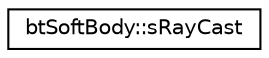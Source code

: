 digraph "Graphical Class Hierarchy"
{
  edge [fontname="Helvetica",fontsize="10",labelfontname="Helvetica",labelfontsize="10"];
  node [fontname="Helvetica",fontsize="10",shape=record];
  rankdir="LR";
  Node1 [label="btSoftBody::sRayCast",height=0.2,width=0.4,color="black", fillcolor="white", style="filled",URL="$structbt_soft_body_1_1s_ray_cast.html"];
}
